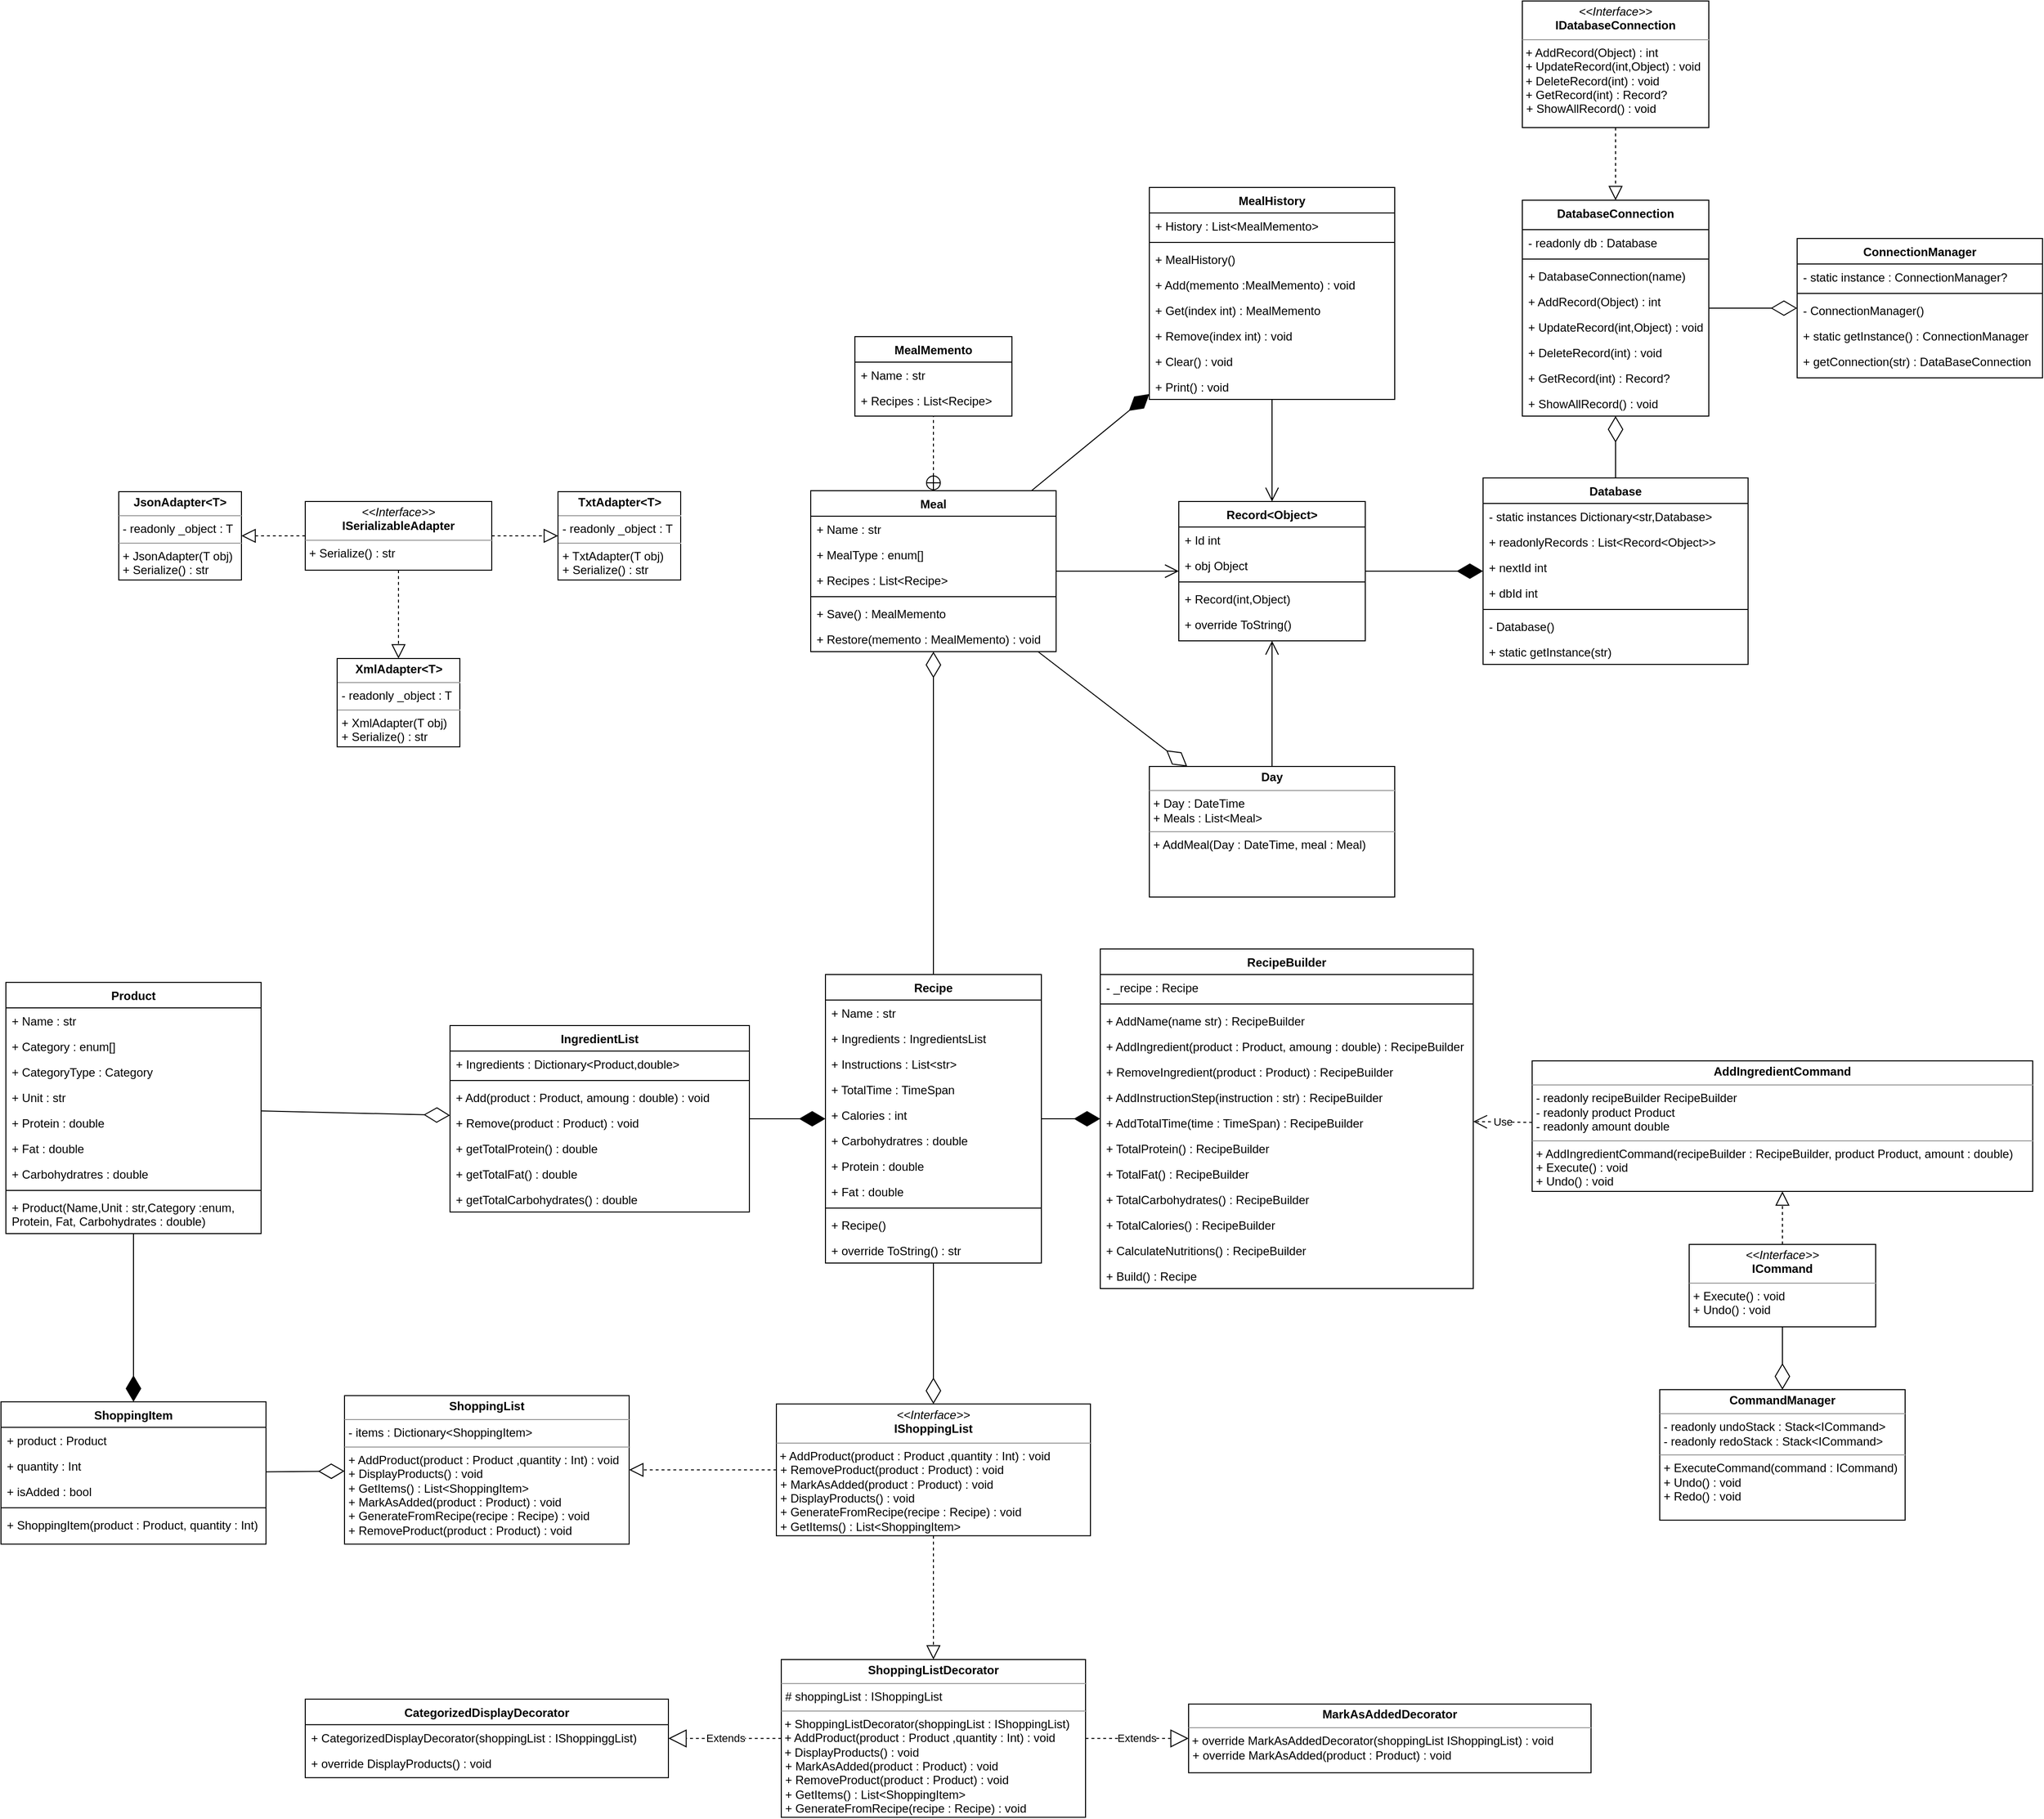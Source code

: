 <mxfile version="18.0.1" type="device"><diagram id="C5RBs43oDa-KdzZeNtuy" name="Page-1"><mxGraphModel dx="3858" dy="3219" grid="1" gridSize="10" guides="1" tooltips="1" connect="1" arrows="1" fold="1" page="1" pageScale="1" pageWidth="827" pageHeight="1169" background="none" math="0" shadow="0"><root><mxCell id="WIyWlLk6GJQsqaUBKTNV-0"/><mxCell id="WIyWlLk6GJQsqaUBKTNV-1" parent="WIyWlLk6GJQsqaUBKTNV-0"/><mxCell id="zkfFHV4jXpPFQw0GAbJ--0" value="Database" style="swimlane;fontStyle=1;align=center;verticalAlign=top;childLayout=stackLayout;horizontal=1;startSize=26;horizontalStack=0;resizeParent=1;resizeLast=0;collapsible=1;marginBottom=0;rounded=0;shadow=0;strokeWidth=1;" parent="WIyWlLk6GJQsqaUBKTNV-1" vertex="1"><mxGeometry x="80" y="296" width="270" height="190" as="geometry"><mxRectangle x="230" y="140" width="160" height="26" as="alternateBounds"/></mxGeometry></mxCell><mxCell id="zkfFHV4jXpPFQw0GAbJ--2" value="- static instances Dictionary&lt;str,Database&gt;" style="text;align=left;verticalAlign=top;spacingLeft=4;spacingRight=4;overflow=hidden;rotatable=0;points=[[0,0.5],[1,0.5]];portConstraint=eastwest;rounded=0;shadow=0;html=0;" parent="zkfFHV4jXpPFQw0GAbJ--0" vertex="1"><mxGeometry y="26" width="270" height="26" as="geometry"/></mxCell><mxCell id="2QuI9aC1O4vhBZgZ56bT-72" value="+ readonlyRecords : List&lt;Record&lt;Object&gt;&gt;" style="text;align=left;verticalAlign=top;spacingLeft=4;spacingRight=4;overflow=hidden;rotatable=0;points=[[0,0.5],[1,0.5]];portConstraint=eastwest;rounded=0;shadow=0;html=0;" parent="zkfFHV4jXpPFQw0GAbJ--0" vertex="1"><mxGeometry y="52" width="270" height="26" as="geometry"/></mxCell><mxCell id="2QuI9aC1O4vhBZgZ56bT-73" value="+ nextId int" style="text;align=left;verticalAlign=top;spacingLeft=4;spacingRight=4;overflow=hidden;rotatable=0;points=[[0,0.5],[1,0.5]];portConstraint=eastwest;rounded=0;shadow=0;html=0;" parent="zkfFHV4jXpPFQw0GAbJ--0" vertex="1"><mxGeometry y="78" width="270" height="26" as="geometry"/></mxCell><mxCell id="zkfFHV4jXpPFQw0GAbJ--3" value="+ dbId int" style="text;align=left;verticalAlign=top;spacingLeft=4;spacingRight=4;overflow=hidden;rotatable=0;points=[[0,0.5],[1,0.5]];portConstraint=eastwest;rounded=0;shadow=0;html=0;" parent="zkfFHV4jXpPFQw0GAbJ--0" vertex="1"><mxGeometry y="104" width="270" height="26" as="geometry"/></mxCell><mxCell id="zkfFHV4jXpPFQw0GAbJ--4" value="" style="line;html=1;strokeWidth=1;align=left;verticalAlign=middle;spacingTop=-1;spacingLeft=3;spacingRight=3;rotatable=0;labelPosition=right;points=[];portConstraint=eastwest;" parent="zkfFHV4jXpPFQw0GAbJ--0" vertex="1"><mxGeometry y="130" width="270" height="8" as="geometry"/></mxCell><mxCell id="zkfFHV4jXpPFQw0GAbJ--5" value="- Database()" style="text;align=left;verticalAlign=top;spacingLeft=4;spacingRight=4;overflow=hidden;rotatable=0;points=[[0,0.5],[1,0.5]];portConstraint=eastwest;" parent="zkfFHV4jXpPFQw0GAbJ--0" vertex="1"><mxGeometry y="138" width="270" height="26" as="geometry"/></mxCell><mxCell id="2QuI9aC1O4vhBZgZ56bT-94" value="+ static getInstance(str)" style="text;align=left;verticalAlign=top;spacingLeft=4;spacingRight=4;overflow=hidden;rotatable=0;points=[[0,0.5],[1,0.5]];portConstraint=eastwest;" parent="zkfFHV4jXpPFQw0GAbJ--0" vertex="1"><mxGeometry y="164" width="270" height="26" as="geometry"/></mxCell><mxCell id="2QuI9aC1O4vhBZgZ56bT-6" value="RecipeBuilder" style="swimlane;fontStyle=1;align=center;verticalAlign=top;childLayout=stackLayout;horizontal=1;startSize=26;horizontalStack=0;resizeParent=1;resizeLast=0;collapsible=1;marginBottom=0;rounded=0;shadow=0;strokeWidth=1;" parent="WIyWlLk6GJQsqaUBKTNV-1" vertex="1"><mxGeometry x="-310" y="776" width="380" height="346" as="geometry"><mxRectangle x="230" y="140" width="160" height="26" as="alternateBounds"/></mxGeometry></mxCell><mxCell id="2QuI9aC1O4vhBZgZ56bT-7" value="- _recipe : Recipe" style="text;align=left;verticalAlign=top;spacingLeft=4;spacingRight=4;overflow=hidden;rotatable=0;points=[[0,0.5],[1,0.5]];portConstraint=eastwest;" parent="2QuI9aC1O4vhBZgZ56bT-6" vertex="1"><mxGeometry y="26" width="380" height="26" as="geometry"/></mxCell><mxCell id="2QuI9aC1O4vhBZgZ56bT-10" value="" style="line;html=1;strokeWidth=1;align=left;verticalAlign=middle;spacingTop=-1;spacingLeft=3;spacingRight=3;rotatable=0;labelPosition=right;points=[];portConstraint=eastwest;" parent="2QuI9aC1O4vhBZgZ56bT-6" vertex="1"><mxGeometry y="52" width="380" height="8" as="geometry"/></mxCell><mxCell id="2QuI9aC1O4vhBZgZ56bT-11" value="+ AddName(name str) : RecipeBuilder" style="text;align=left;verticalAlign=top;spacingLeft=4;spacingRight=4;overflow=hidden;rotatable=0;points=[[0,0.5],[1,0.5]];portConstraint=eastwest;" parent="2QuI9aC1O4vhBZgZ56bT-6" vertex="1"><mxGeometry y="60" width="380" height="26" as="geometry"/></mxCell><mxCell id="2QuI9aC1O4vhBZgZ56bT-204" value="+ AddIngredient(product : Product, amoung : double) : RecipeBuilder" style="text;align=left;verticalAlign=top;spacingLeft=4;spacingRight=4;overflow=hidden;rotatable=0;points=[[0,0.5],[1,0.5]];portConstraint=eastwest;" parent="2QuI9aC1O4vhBZgZ56bT-6" vertex="1"><mxGeometry y="86" width="380" height="26" as="geometry"/></mxCell><mxCell id="2QuI9aC1O4vhBZgZ56bT-198" value="+ RemoveIngredient(product : Product) : RecipeBuilder" style="text;align=left;verticalAlign=top;spacingLeft=4;spacingRight=4;overflow=hidden;rotatable=0;points=[[0,0.5],[1,0.5]];portConstraint=eastwest;" parent="2QuI9aC1O4vhBZgZ56bT-6" vertex="1"><mxGeometry y="112" width="380" height="26" as="geometry"/></mxCell><mxCell id="2QuI9aC1O4vhBZgZ56bT-199" value="+ AddInstructionStep(instruction : str) : RecipeBuilder" style="text;align=left;verticalAlign=top;spacingLeft=4;spacingRight=4;overflow=hidden;rotatable=0;points=[[0,0.5],[1,0.5]];portConstraint=eastwest;" parent="2QuI9aC1O4vhBZgZ56bT-6" vertex="1"><mxGeometry y="138" width="380" height="26" as="geometry"/></mxCell><mxCell id="2QuI9aC1O4vhBZgZ56bT-200" value="+ AddTotalTime(time : TimeSpan) : RecipeBuilder" style="text;align=left;verticalAlign=top;spacingLeft=4;spacingRight=4;overflow=hidden;rotatable=0;points=[[0,0.5],[1,0.5]];portConstraint=eastwest;" parent="2QuI9aC1O4vhBZgZ56bT-6" vertex="1"><mxGeometry y="164" width="380" height="26" as="geometry"/></mxCell><mxCell id="2QuI9aC1O4vhBZgZ56bT-201" value="+ TotalProtein() : RecipeBuilder" style="text;align=left;verticalAlign=top;spacingLeft=4;spacingRight=4;overflow=hidden;rotatable=0;points=[[0,0.5],[1,0.5]];portConstraint=eastwest;" parent="2QuI9aC1O4vhBZgZ56bT-6" vertex="1"><mxGeometry y="190" width="380" height="26" as="geometry"/></mxCell><mxCell id="2QuI9aC1O4vhBZgZ56bT-207" value="+ TotalFat() : RecipeBuilder" style="text;align=left;verticalAlign=top;spacingLeft=4;spacingRight=4;overflow=hidden;rotatable=0;points=[[0,0.5],[1,0.5]];portConstraint=eastwest;" parent="2QuI9aC1O4vhBZgZ56bT-6" vertex="1"><mxGeometry y="216" width="380" height="26" as="geometry"/></mxCell><mxCell id="2QuI9aC1O4vhBZgZ56bT-208" value="+ TotalCarbohydrates() : RecipeBuilder" style="text;align=left;verticalAlign=top;spacingLeft=4;spacingRight=4;overflow=hidden;rotatable=0;points=[[0,0.5],[1,0.5]];portConstraint=eastwest;" parent="2QuI9aC1O4vhBZgZ56bT-6" vertex="1"><mxGeometry y="242" width="380" height="26" as="geometry"/></mxCell><mxCell id="2QuI9aC1O4vhBZgZ56bT-209" value="+ TotalCalories() : RecipeBuilder" style="text;align=left;verticalAlign=top;spacingLeft=4;spacingRight=4;overflow=hidden;rotatable=0;points=[[0,0.5],[1,0.5]];portConstraint=eastwest;" parent="2QuI9aC1O4vhBZgZ56bT-6" vertex="1"><mxGeometry y="268" width="380" height="26" as="geometry"/></mxCell><mxCell id="2QuI9aC1O4vhBZgZ56bT-210" value="+ CalculateNutritions() : RecipeBuilder" style="text;align=left;verticalAlign=top;spacingLeft=4;spacingRight=4;overflow=hidden;rotatable=0;points=[[0,0.5],[1,0.5]];portConstraint=eastwest;" parent="2QuI9aC1O4vhBZgZ56bT-6" vertex="1"><mxGeometry y="294" width="380" height="26" as="geometry"/></mxCell><mxCell id="2QuI9aC1O4vhBZgZ56bT-211" value="+ Build() : Recipe" style="text;align=left;verticalAlign=top;spacingLeft=4;spacingRight=4;overflow=hidden;rotatable=0;points=[[0,0.5],[1,0.5]];portConstraint=eastwest;" parent="2QuI9aC1O4vhBZgZ56bT-6" vertex="1"><mxGeometry y="320" width="380" height="26" as="geometry"/></mxCell><mxCell id="2QuI9aC1O4vhBZgZ56bT-30" value="Meal" style="swimlane;fontStyle=1;align=center;verticalAlign=top;childLayout=stackLayout;horizontal=1;startSize=26;horizontalStack=0;resizeParent=1;resizeLast=0;collapsible=1;marginBottom=0;rounded=0;shadow=0;strokeWidth=1;" parent="WIyWlLk6GJQsqaUBKTNV-1" vertex="1"><mxGeometry x="-605" y="309" width="250" height="164" as="geometry"><mxRectangle x="230" y="140" width="160" height="26" as="alternateBounds"/></mxGeometry></mxCell><mxCell id="2QuI9aC1O4vhBZgZ56bT-31" value="+ Name : str" style="text;align=left;verticalAlign=top;spacingLeft=4;spacingRight=4;overflow=hidden;rotatable=0;points=[[0,0.5],[1,0.5]];portConstraint=eastwest;" parent="2QuI9aC1O4vhBZgZ56bT-30" vertex="1"><mxGeometry y="26" width="250" height="26" as="geometry"/></mxCell><mxCell id="2QuI9aC1O4vhBZgZ56bT-52" value="+ MealType : enum[]" style="text;align=left;verticalAlign=top;spacingLeft=4;spacingRight=4;overflow=hidden;rotatable=0;points=[[0,0.5],[1,0.5]];portConstraint=eastwest;rounded=0;shadow=0;html=0;" parent="2QuI9aC1O4vhBZgZ56bT-30" vertex="1"><mxGeometry y="52" width="250" height="26" as="geometry"/></mxCell><mxCell id="2QuI9aC1O4vhBZgZ56bT-33" value="+ Recipes : List&lt;Recipe&gt;" style="text;align=left;verticalAlign=top;spacingLeft=4;spacingRight=4;overflow=hidden;rotatable=0;points=[[0,0.5],[1,0.5]];portConstraint=eastwest;rounded=0;shadow=0;html=0;" parent="2QuI9aC1O4vhBZgZ56bT-30" vertex="1"><mxGeometry y="78" width="250" height="26" as="geometry"/></mxCell><mxCell id="2QuI9aC1O4vhBZgZ56bT-34" value="" style="line;html=1;strokeWidth=1;align=left;verticalAlign=middle;spacingTop=-1;spacingLeft=3;spacingRight=3;rotatable=0;labelPosition=right;points=[];portConstraint=eastwest;" parent="2QuI9aC1O4vhBZgZ56bT-30" vertex="1"><mxGeometry y="104" width="250" height="8" as="geometry"/></mxCell><mxCell id="2QuI9aC1O4vhBZgZ56bT-35" value="+ Save() : MealMemento" style="text;align=left;verticalAlign=top;spacingLeft=4;spacingRight=4;overflow=hidden;rotatable=0;points=[[0,0.5],[1,0.5]];portConstraint=eastwest;" parent="2QuI9aC1O4vhBZgZ56bT-30" vertex="1"><mxGeometry y="112" width="250" height="26" as="geometry"/></mxCell><mxCell id="2QuI9aC1O4vhBZgZ56bT-218" value="+ Restore(memento : MealMemento) : void" style="text;align=left;verticalAlign=top;spacingLeft=4;spacingRight=4;overflow=hidden;rotatable=0;points=[[0,0.5],[1,0.5]];portConstraint=eastwest;" parent="2QuI9aC1O4vhBZgZ56bT-30" vertex="1"><mxGeometry y="138" width="250" height="26" as="geometry"/></mxCell><mxCell id="2QuI9aC1O4vhBZgZ56bT-36" value="Product" style="swimlane;fontStyle=1;align=center;verticalAlign=top;childLayout=stackLayout;horizontal=1;startSize=26;horizontalStack=0;resizeParent=1;resizeLast=0;collapsible=1;marginBottom=0;rounded=0;shadow=0;strokeWidth=1;" parent="WIyWlLk6GJQsqaUBKTNV-1" vertex="1"><mxGeometry x="-1425" y="810" width="260" height="256" as="geometry"><mxRectangle x="230" y="140" width="160" height="26" as="alternateBounds"/></mxGeometry></mxCell><mxCell id="2QuI9aC1O4vhBZgZ56bT-37" value="+ Name : str" style="text;align=left;verticalAlign=top;spacingLeft=4;spacingRight=4;overflow=hidden;rotatable=0;points=[[0,0.5],[1,0.5]];portConstraint=eastwest;" parent="2QuI9aC1O4vhBZgZ56bT-36" vertex="1"><mxGeometry y="26" width="260" height="26" as="geometry"/></mxCell><mxCell id="2QuI9aC1O4vhBZgZ56bT-230" value="+ Category : enum[]" style="text;align=left;verticalAlign=top;spacingLeft=4;spacingRight=4;overflow=hidden;rotatable=0;points=[[0,0.5],[1,0.5]];portConstraint=eastwest;" parent="2QuI9aC1O4vhBZgZ56bT-36" vertex="1"><mxGeometry y="52" width="260" height="26" as="geometry"/></mxCell><mxCell id="2QuI9aC1O4vhBZgZ56bT-44" value="+ CategoryType : Category" style="text;align=left;verticalAlign=top;spacingLeft=4;spacingRight=4;overflow=hidden;rotatable=0;points=[[0,0.5],[1,0.5]];portConstraint=eastwest;" parent="2QuI9aC1O4vhBZgZ56bT-36" vertex="1"><mxGeometry y="78" width="260" height="26" as="geometry"/></mxCell><mxCell id="2QuI9aC1O4vhBZgZ56bT-129" value="+ Unit : str" style="text;align=left;verticalAlign=top;spacingLeft=4;spacingRight=4;overflow=hidden;rotatable=0;points=[[0,0.5],[1,0.5]];portConstraint=eastwest;" parent="2QuI9aC1O4vhBZgZ56bT-36" vertex="1"><mxGeometry y="104" width="260" height="26" as="geometry"/></mxCell><mxCell id="2QuI9aC1O4vhBZgZ56bT-130" value="+ Protein : double" style="text;align=left;verticalAlign=top;spacingLeft=4;spacingRight=4;overflow=hidden;rotatable=0;points=[[0,0.5],[1,0.5]];portConstraint=eastwest;" parent="2QuI9aC1O4vhBZgZ56bT-36" vertex="1"><mxGeometry y="130" width="260" height="26" as="geometry"/></mxCell><mxCell id="2QuI9aC1O4vhBZgZ56bT-131" value="+ Fat : double" style="text;align=left;verticalAlign=top;spacingLeft=4;spacingRight=4;overflow=hidden;rotatable=0;points=[[0,0.5],[1,0.5]];portConstraint=eastwest;" parent="2QuI9aC1O4vhBZgZ56bT-36" vertex="1"><mxGeometry y="156" width="260" height="26" as="geometry"/></mxCell><mxCell id="2QuI9aC1O4vhBZgZ56bT-43" value="+ Carbohydratres : double" style="text;align=left;verticalAlign=top;spacingLeft=4;spacingRight=4;overflow=hidden;rotatable=0;points=[[0,0.5],[1,0.5]];portConstraint=eastwest;" parent="2QuI9aC1O4vhBZgZ56bT-36" vertex="1"><mxGeometry y="182" width="260" height="26" as="geometry"/></mxCell><mxCell id="2QuI9aC1O4vhBZgZ56bT-40" value="" style="line;html=1;strokeWidth=1;align=left;verticalAlign=middle;spacingTop=-1;spacingLeft=3;spacingRight=3;rotatable=0;labelPosition=right;points=[];portConstraint=eastwest;" parent="2QuI9aC1O4vhBZgZ56bT-36" vertex="1"><mxGeometry y="208" width="260" height="8" as="geometry"/></mxCell><mxCell id="2QuI9aC1O4vhBZgZ56bT-41" value="+ Product(Name,Unit : str,Category :enum,&#10;Protein, Fat, Carbohydrates : double)" style="text;align=left;verticalAlign=top;spacingLeft=4;spacingRight=4;overflow=hidden;rotatable=0;points=[[0,0.5],[1,0.5]];portConstraint=eastwest;" parent="2QuI9aC1O4vhBZgZ56bT-36" vertex="1"><mxGeometry y="216" width="260" height="40" as="geometry"/></mxCell><mxCell id="2QuI9aC1O4vhBZgZ56bT-53" value="Recipe" style="swimlane;fontStyle=1;align=center;verticalAlign=top;childLayout=stackLayout;horizontal=1;startSize=26;horizontalStack=0;resizeParent=1;resizeLast=0;collapsible=1;marginBottom=0;rounded=0;shadow=0;strokeWidth=1;" parent="WIyWlLk6GJQsqaUBKTNV-1" vertex="1"><mxGeometry x="-590" y="802" width="220" height="294" as="geometry"><mxRectangle x="230" y="140" width="160" height="26" as="alternateBounds"/></mxGeometry></mxCell><mxCell id="2QuI9aC1O4vhBZgZ56bT-55" value="+ Name : str" style="text;align=left;verticalAlign=top;spacingLeft=4;spacingRight=4;overflow=hidden;rotatable=0;points=[[0,0.5],[1,0.5]];portConstraint=eastwest;" parent="2QuI9aC1O4vhBZgZ56bT-53" vertex="1"><mxGeometry y="26" width="220" height="26" as="geometry"/></mxCell><mxCell id="2QuI9aC1O4vhBZgZ56bT-60" value="+ Ingredients : IngredientsList" style="text;align=left;verticalAlign=top;spacingLeft=4;spacingRight=4;overflow=hidden;rotatable=0;points=[[0,0.5],[1,0.5]];portConstraint=eastwest;" parent="2QuI9aC1O4vhBZgZ56bT-53" vertex="1"><mxGeometry y="52" width="220" height="26" as="geometry"/></mxCell><mxCell id="2QuI9aC1O4vhBZgZ56bT-61" value="+ Instructions : List&lt;str&gt;" style="text;align=left;verticalAlign=top;spacingLeft=4;spacingRight=4;overflow=hidden;rotatable=0;points=[[0,0.5],[1,0.5]];portConstraint=eastwest;" parent="2QuI9aC1O4vhBZgZ56bT-53" vertex="1"><mxGeometry y="78" width="220" height="26" as="geometry"/></mxCell><mxCell id="2QuI9aC1O4vhBZgZ56bT-56" value="+ TotalTime : TimeSpan" style="text;align=left;verticalAlign=top;spacingLeft=4;spacingRight=4;overflow=hidden;rotatable=0;points=[[0,0.5],[1,0.5]];portConstraint=eastwest;" parent="2QuI9aC1O4vhBZgZ56bT-53" vertex="1"><mxGeometry y="104" width="220" height="26" as="geometry"/></mxCell><mxCell id="2QuI9aC1O4vhBZgZ56bT-193" value="+ Calories : int" style="text;align=left;verticalAlign=top;spacingLeft=4;spacingRight=4;overflow=hidden;rotatable=0;points=[[0,0.5],[1,0.5]];portConstraint=eastwest;" parent="2QuI9aC1O4vhBZgZ56bT-53" vertex="1"><mxGeometry y="130" width="220" height="26" as="geometry"/></mxCell><mxCell id="2QuI9aC1O4vhBZgZ56bT-194" value="+ Carbohydratres : double" style="text;align=left;verticalAlign=top;spacingLeft=4;spacingRight=4;overflow=hidden;rotatable=0;points=[[0,0.5],[1,0.5]];portConstraint=eastwest;" parent="2QuI9aC1O4vhBZgZ56bT-53" vertex="1"><mxGeometry y="156" width="220" height="26" as="geometry"/></mxCell><mxCell id="2QuI9aC1O4vhBZgZ56bT-196" value="+ Protein : double" style="text;align=left;verticalAlign=top;spacingLeft=4;spacingRight=4;overflow=hidden;rotatable=0;points=[[0,0.5],[1,0.5]];portConstraint=eastwest;" parent="2QuI9aC1O4vhBZgZ56bT-53" vertex="1"><mxGeometry y="182" width="220" height="26" as="geometry"/></mxCell><mxCell id="2QuI9aC1O4vhBZgZ56bT-195" value="+ Fat : double" style="text;align=left;verticalAlign=top;spacingLeft=4;spacingRight=4;overflow=hidden;rotatable=0;points=[[0,0.5],[1,0.5]];portConstraint=eastwest;" parent="2QuI9aC1O4vhBZgZ56bT-53" vertex="1"><mxGeometry y="208" width="220" height="26" as="geometry"/></mxCell><mxCell id="2QuI9aC1O4vhBZgZ56bT-57" value="" style="line;html=1;strokeWidth=1;align=left;verticalAlign=middle;spacingTop=-1;spacingLeft=3;spacingRight=3;rotatable=0;labelPosition=right;points=[];portConstraint=eastwest;" parent="2QuI9aC1O4vhBZgZ56bT-53" vertex="1"><mxGeometry y="234" width="220" height="8" as="geometry"/></mxCell><mxCell id="2QuI9aC1O4vhBZgZ56bT-58" value="+ Recipe()" style="text;align=left;verticalAlign=top;spacingLeft=4;spacingRight=4;overflow=hidden;rotatable=0;points=[[0,0.5],[1,0.5]];portConstraint=eastwest;" parent="2QuI9aC1O4vhBZgZ56bT-53" vertex="1"><mxGeometry y="242" width="220" height="26" as="geometry"/></mxCell><mxCell id="2QuI9aC1O4vhBZgZ56bT-197" value="+ override ToString() : str" style="text;align=left;verticalAlign=top;spacingLeft=4;spacingRight=4;overflow=hidden;rotatable=0;points=[[0,0.5],[1,0.5]];portConstraint=eastwest;" parent="2QuI9aC1O4vhBZgZ56bT-53" vertex="1"><mxGeometry y="268" width="220" height="26" as="geometry"/></mxCell><mxCell id="2QuI9aC1O4vhBZgZ56bT-80" value="IngredientList" style="swimlane;fontStyle=1;align=center;verticalAlign=top;childLayout=stackLayout;horizontal=1;startSize=26;horizontalStack=0;resizeParent=1;resizeLast=0;collapsible=1;marginBottom=0;rounded=0;shadow=0;strokeWidth=1;" parent="WIyWlLk6GJQsqaUBKTNV-1" vertex="1"><mxGeometry x="-972.5" y="854" width="305" height="190" as="geometry"><mxRectangle x="230" y="140" width="160" height="26" as="alternateBounds"/></mxGeometry></mxCell><mxCell id="2QuI9aC1O4vhBZgZ56bT-85" value="+ Ingredients : Dictionary&lt;Product,double&gt;" style="text;align=left;verticalAlign=top;spacingLeft=4;spacingRight=4;overflow=hidden;rotatable=0;points=[[0,0.5],[1,0.5]];portConstraint=eastwest;fontStyle=0" parent="2QuI9aC1O4vhBZgZ56bT-80" vertex="1"><mxGeometry y="26" width="305" height="26" as="geometry"/></mxCell><mxCell id="2QuI9aC1O4vhBZgZ56bT-82" value="" style="line;html=1;strokeWidth=1;align=left;verticalAlign=middle;spacingTop=-1;spacingLeft=3;spacingRight=3;rotatable=0;labelPosition=right;points=[];portConstraint=eastwest;" parent="2QuI9aC1O4vhBZgZ56bT-80" vertex="1"><mxGeometry y="52" width="305" height="8" as="geometry"/></mxCell><mxCell id="2QuI9aC1O4vhBZgZ56bT-83" value="+ Add(product : Product, amoung : double) : void" style="text;align=left;verticalAlign=top;spacingLeft=4;spacingRight=4;overflow=hidden;rotatable=0;points=[[0,0.5],[1,0.5]];portConstraint=eastwest;" parent="2QuI9aC1O4vhBZgZ56bT-80" vertex="1"><mxGeometry y="60" width="305" height="26" as="geometry"/></mxCell><mxCell id="2QuI9aC1O4vhBZgZ56bT-187" value="+ Remove(product : Product) : void" style="text;align=left;verticalAlign=top;spacingLeft=4;spacingRight=4;overflow=hidden;rotatable=0;points=[[0,0.5],[1,0.5]];portConstraint=eastwest;" parent="2QuI9aC1O4vhBZgZ56bT-80" vertex="1"><mxGeometry y="86" width="305" height="26" as="geometry"/></mxCell><mxCell id="2QuI9aC1O4vhBZgZ56bT-188" value="+ getTotalProtein() : double" style="text;align=left;verticalAlign=top;spacingLeft=4;spacingRight=4;overflow=hidden;rotatable=0;points=[[0,0.5],[1,0.5]];portConstraint=eastwest;" parent="2QuI9aC1O4vhBZgZ56bT-80" vertex="1"><mxGeometry y="112" width="305" height="26" as="geometry"/></mxCell><mxCell id="2QuI9aC1O4vhBZgZ56bT-191" value="+ getTotalFat() : double" style="text;align=left;verticalAlign=top;spacingLeft=4;spacingRight=4;overflow=hidden;rotatable=0;points=[[0,0.5],[1,0.5]];portConstraint=eastwest;" parent="2QuI9aC1O4vhBZgZ56bT-80" vertex="1"><mxGeometry y="138" width="305" height="26" as="geometry"/></mxCell><mxCell id="2QuI9aC1O4vhBZgZ56bT-192" value="+ getTotalCarbohydrates() : double" style="text;align=left;verticalAlign=top;spacingLeft=4;spacingRight=4;overflow=hidden;rotatable=0;points=[[0,0.5],[1,0.5]];portConstraint=eastwest;" parent="2QuI9aC1O4vhBZgZ56bT-80" vertex="1"><mxGeometry y="164" width="305" height="26" as="geometry"/></mxCell><mxCell id="2QuI9aC1O4vhBZgZ56bT-95" value="Record&lt;Object&gt;" style="swimlane;fontStyle=1;align=center;verticalAlign=top;childLayout=stackLayout;horizontal=1;startSize=26;horizontalStack=0;resizeParent=1;resizeLast=0;collapsible=1;marginBottom=0;rounded=0;shadow=0;strokeWidth=1;" parent="WIyWlLk6GJQsqaUBKTNV-1" vertex="1"><mxGeometry x="-230" y="320" width="190" height="142" as="geometry"><mxRectangle x="230" y="140" width="160" height="26" as="alternateBounds"/></mxGeometry></mxCell><mxCell id="2QuI9aC1O4vhBZgZ56bT-96" value="+ Id int" style="text;align=left;verticalAlign=top;spacingLeft=4;spacingRight=4;overflow=hidden;rotatable=0;points=[[0,0.5],[1,0.5]];portConstraint=eastwest;rounded=0;shadow=0;html=0;" parent="2QuI9aC1O4vhBZgZ56bT-95" vertex="1"><mxGeometry y="26" width="190" height="26" as="geometry"/></mxCell><mxCell id="2QuI9aC1O4vhBZgZ56bT-97" value="+ obj Object" style="text;align=left;verticalAlign=top;spacingLeft=4;spacingRight=4;overflow=hidden;rotatable=0;points=[[0,0.5],[1,0.5]];portConstraint=eastwest;rounded=0;shadow=0;html=0;" parent="2QuI9aC1O4vhBZgZ56bT-95" vertex="1"><mxGeometry y="52" width="190" height="26" as="geometry"/></mxCell><mxCell id="2QuI9aC1O4vhBZgZ56bT-100" value="" style="line;html=1;strokeWidth=1;align=left;verticalAlign=middle;spacingTop=-1;spacingLeft=3;spacingRight=3;rotatable=0;labelPosition=right;points=[];portConstraint=eastwest;" parent="2QuI9aC1O4vhBZgZ56bT-95" vertex="1"><mxGeometry y="78" width="190" height="8" as="geometry"/></mxCell><mxCell id="2QuI9aC1O4vhBZgZ56bT-101" value="+ Record(int,Object)" style="text;align=left;verticalAlign=top;spacingLeft=4;spacingRight=4;overflow=hidden;rotatable=0;points=[[0,0.5],[1,0.5]];portConstraint=eastwest;" parent="2QuI9aC1O4vhBZgZ56bT-95" vertex="1"><mxGeometry y="86" width="190" height="26" as="geometry"/></mxCell><mxCell id="2QuI9aC1O4vhBZgZ56bT-102" value="+ override ToString()" style="text;align=left;verticalAlign=top;spacingLeft=4;spacingRight=4;overflow=hidden;rotatable=0;points=[[0,0.5],[1,0.5]];portConstraint=eastwest;" parent="2QuI9aC1O4vhBZgZ56bT-95" vertex="1"><mxGeometry y="112" width="190" height="26" as="geometry"/></mxCell><mxCell id="2QuI9aC1O4vhBZgZ56bT-112" value="DatabaseConnection" style="swimlane;fontStyle=1;align=center;verticalAlign=top;childLayout=stackLayout;horizontal=1;startSize=30;horizontalStack=0;resizeParent=1;resizeLast=0;collapsible=1;marginBottom=0;rounded=0;shadow=0;strokeWidth=1;" parent="WIyWlLk6GJQsqaUBKTNV-1" vertex="1"><mxGeometry x="120" y="13" width="190" height="220" as="geometry"><mxRectangle x="-650" y="30" width="160" height="26" as="alternateBounds"/></mxGeometry></mxCell><mxCell id="2QuI9aC1O4vhBZgZ56bT-118" value="- readonly db : Database" style="text;align=left;verticalAlign=top;spacingLeft=4;spacingRight=4;overflow=hidden;rotatable=0;points=[[0,0.5],[1,0.5]];portConstraint=eastwest;rounded=0;shadow=0;html=0;" parent="2QuI9aC1O4vhBZgZ56bT-112" vertex="1"><mxGeometry y="30" width="190" height="26" as="geometry"/></mxCell><mxCell id="2QuI9aC1O4vhBZgZ56bT-119" value="" style="line;html=1;strokeWidth=1;align=left;verticalAlign=middle;spacingTop=-1;spacingLeft=3;spacingRight=3;rotatable=0;labelPosition=right;points=[];portConstraint=eastwest;" parent="2QuI9aC1O4vhBZgZ56bT-112" vertex="1"><mxGeometry y="56" width="190" height="8" as="geometry"/></mxCell><mxCell id="2QuI9aC1O4vhBZgZ56bT-120" value="+ DatabaseConnection(name)" style="text;align=left;verticalAlign=top;spacingLeft=4;spacingRight=4;overflow=hidden;rotatable=0;points=[[0,0.5],[1,0.5]];portConstraint=eastwest;" parent="2QuI9aC1O4vhBZgZ56bT-112" vertex="1"><mxGeometry y="64" width="190" height="26" as="geometry"/></mxCell><mxCell id="2QuI9aC1O4vhBZgZ56bT-113" value="+ AddRecord(Object) : int" style="text;align=left;verticalAlign=top;spacingLeft=4;spacingRight=4;overflow=hidden;rotatable=0;points=[[0,0.5],[1,0.5]];portConstraint=eastwest;" parent="2QuI9aC1O4vhBZgZ56bT-112" vertex="1"><mxGeometry y="90" width="190" height="26" as="geometry"/></mxCell><mxCell id="2QuI9aC1O4vhBZgZ56bT-114" value="+ UpdateRecord(int,Object) : void" style="text;align=left;verticalAlign=top;spacingLeft=4;spacingRight=4;overflow=hidden;rotatable=0;points=[[0,0.5],[1,0.5]];portConstraint=eastwest;" parent="2QuI9aC1O4vhBZgZ56bT-112" vertex="1"><mxGeometry y="116" width="190" height="26" as="geometry"/></mxCell><mxCell id="2QuI9aC1O4vhBZgZ56bT-115" value="+ DeleteRecord(int) : void" style="text;align=left;verticalAlign=top;spacingLeft=4;spacingRight=4;overflow=hidden;rotatable=0;points=[[0,0.5],[1,0.5]];portConstraint=eastwest;" parent="2QuI9aC1O4vhBZgZ56bT-112" vertex="1"><mxGeometry y="142" width="190" height="26" as="geometry"/></mxCell><mxCell id="2QuI9aC1O4vhBZgZ56bT-116" value="+ GetRecord(int) : Record?" style="text;align=left;verticalAlign=top;spacingLeft=4;spacingRight=4;overflow=hidden;rotatable=0;points=[[0,0.5],[1,0.5]];portConstraint=eastwest;" parent="2QuI9aC1O4vhBZgZ56bT-112" vertex="1"><mxGeometry y="168" width="190" height="26" as="geometry"/></mxCell><mxCell id="2QuI9aC1O4vhBZgZ56bT-117" value="+ ShowAllRecord() : void" style="text;align=left;verticalAlign=top;spacingLeft=4;spacingRight=4;overflow=hidden;rotatable=0;points=[[0,0.5],[1,0.5]];portConstraint=eastwest;" parent="2QuI9aC1O4vhBZgZ56bT-112" vertex="1"><mxGeometry y="194" width="190" height="26" as="geometry"/></mxCell><mxCell id="2QuI9aC1O4vhBZgZ56bT-121" value="ConnectionManager" style="swimlane;fontStyle=1;align=center;verticalAlign=top;childLayout=stackLayout;horizontal=1;startSize=26;horizontalStack=0;resizeParent=1;resizeLast=0;collapsible=1;marginBottom=0;rounded=0;shadow=0;strokeWidth=1;" parent="WIyWlLk6GJQsqaUBKTNV-1" vertex="1"><mxGeometry x="400" y="52" width="250" height="142" as="geometry"><mxRectangle x="230" y="140" width="160" height="26" as="alternateBounds"/></mxGeometry></mxCell><mxCell id="2QuI9aC1O4vhBZgZ56bT-122" value="- static instance : ConnectionManager?" style="text;align=left;verticalAlign=top;spacingLeft=4;spacingRight=4;overflow=hidden;rotatable=0;points=[[0,0.5],[1,0.5]];portConstraint=eastwest;rounded=0;shadow=0;html=0;" parent="2QuI9aC1O4vhBZgZ56bT-121" vertex="1"><mxGeometry y="26" width="250" height="26" as="geometry"/></mxCell><mxCell id="2QuI9aC1O4vhBZgZ56bT-124" value="" style="line;html=1;strokeWidth=1;align=left;verticalAlign=middle;spacingTop=-1;spacingLeft=3;spacingRight=3;rotatable=0;labelPosition=right;points=[];portConstraint=eastwest;" parent="2QuI9aC1O4vhBZgZ56bT-121" vertex="1"><mxGeometry y="52" width="250" height="8" as="geometry"/></mxCell><mxCell id="2QuI9aC1O4vhBZgZ56bT-125" value="- ConnectionManager()" style="text;align=left;verticalAlign=top;spacingLeft=4;spacingRight=4;overflow=hidden;rotatable=0;points=[[0,0.5],[1,0.5]];portConstraint=eastwest;" parent="2QuI9aC1O4vhBZgZ56bT-121" vertex="1"><mxGeometry y="60" width="250" height="26" as="geometry"/></mxCell><mxCell id="2QuI9aC1O4vhBZgZ56bT-127" value="+ static getInstance() : ConnectionManager" style="text;align=left;verticalAlign=top;spacingLeft=4;spacingRight=4;overflow=hidden;rotatable=0;points=[[0,0.5],[1,0.5]];portConstraint=eastwest;" parent="2QuI9aC1O4vhBZgZ56bT-121" vertex="1"><mxGeometry y="86" width="250" height="26" as="geometry"/></mxCell><mxCell id="2QuI9aC1O4vhBZgZ56bT-128" value="+ getConnection(str) : DataBaseConnection" style="text;align=left;verticalAlign=top;spacingLeft=4;spacingRight=4;overflow=hidden;rotatable=0;points=[[0,0.5],[1,0.5]];portConstraint=eastwest;" parent="2QuI9aC1O4vhBZgZ56bT-121" vertex="1"><mxGeometry y="112" width="250" height="26" as="geometry"/></mxCell><mxCell id="2QuI9aC1O4vhBZgZ56bT-162" value="CategorizedDisplayDecorator" style="swimlane;fontStyle=1;align=center;verticalAlign=top;childLayout=stackLayout;horizontal=1;startSize=26;horizontalStack=0;resizeParent=1;resizeLast=0;collapsible=1;marginBottom=0;rounded=0;shadow=0;strokeWidth=1;" parent="WIyWlLk6GJQsqaUBKTNV-1" vertex="1"><mxGeometry x="-1120" y="1540.38" width="370" height="80" as="geometry"><mxRectangle x="230" y="140" width="160" height="26" as="alternateBounds"/></mxGeometry></mxCell><mxCell id="2QuI9aC1O4vhBZgZ56bT-165" value="+ CategorizedDisplayDecorator(shoppingList : IShoppinggList)" style="text;align=left;verticalAlign=top;spacingLeft=4;spacingRight=4;overflow=hidden;rotatable=0;points=[[0,0.5],[1,0.5]];portConstraint=eastwest;" parent="2QuI9aC1O4vhBZgZ56bT-162" vertex="1"><mxGeometry y="26" width="370" height="26" as="geometry"/></mxCell><mxCell id="2QuI9aC1O4vhBZgZ56bT-166" value="+ override DisplayProducts() : void" style="text;align=left;verticalAlign=top;spacingLeft=4;spacingRight=4;overflow=hidden;rotatable=0;points=[[0,0.5],[1,0.5]];portConstraint=eastwest;" parent="2QuI9aC1O4vhBZgZ56bT-162" vertex="1"><mxGeometry y="52" width="370" height="26" as="geometry"/></mxCell><mxCell id="2QuI9aC1O4vhBZgZ56bT-170" value="ShoppingItem" style="swimlane;fontStyle=1;align=center;verticalAlign=top;childLayout=stackLayout;horizontal=1;startSize=26;horizontalStack=0;resizeParent=1;resizeLast=0;collapsible=1;marginBottom=0;rounded=0;shadow=0;strokeWidth=1;" parent="WIyWlLk6GJQsqaUBKTNV-1" vertex="1"><mxGeometry x="-1430" y="1237.38" width="270" height="145" as="geometry"><mxRectangle x="230" y="140" width="160" height="26" as="alternateBounds"/></mxGeometry></mxCell><mxCell id="2QuI9aC1O4vhBZgZ56bT-173" value="+ product : Product" style="text;align=left;verticalAlign=top;spacingLeft=4;spacingRight=4;overflow=hidden;rotatable=0;points=[[0,0.5],[1,0.5]];portConstraint=eastwest;fontStyle=0" parent="2QuI9aC1O4vhBZgZ56bT-170" vertex="1"><mxGeometry y="26" width="270" height="26" as="geometry"/></mxCell><mxCell id="2QuI9aC1O4vhBZgZ56bT-175" value="+ quantity : Int" style="text;align=left;verticalAlign=top;spacingLeft=4;spacingRight=4;overflow=hidden;rotatable=0;points=[[0,0.5],[1,0.5]];portConstraint=eastwest;" parent="2QuI9aC1O4vhBZgZ56bT-170" vertex="1"><mxGeometry y="52" width="270" height="26" as="geometry"/></mxCell><mxCell id="2QuI9aC1O4vhBZgZ56bT-176" value="+ isAdded : bool" style="text;align=left;verticalAlign=top;spacingLeft=4;spacingRight=4;overflow=hidden;rotatable=0;points=[[0,0.5],[1,0.5]];portConstraint=eastwest;" parent="2QuI9aC1O4vhBZgZ56bT-170" vertex="1"><mxGeometry y="78" width="270" height="26" as="geometry"/></mxCell><mxCell id="2QuI9aC1O4vhBZgZ56bT-174" value="" style="line;html=1;strokeWidth=1;align=left;verticalAlign=middle;spacingTop=-1;spacingLeft=3;spacingRight=3;rotatable=0;labelPosition=right;points=[];portConstraint=eastwest;" parent="2QuI9aC1O4vhBZgZ56bT-170" vertex="1"><mxGeometry y="104" width="270" height="8" as="geometry"/></mxCell><mxCell id="2QuI9aC1O4vhBZgZ56bT-171" value="+ ShoppingItem(product : Product, quantity : Int)" style="text;align=left;verticalAlign=top;spacingLeft=4;spacingRight=4;overflow=hidden;rotatable=0;points=[[0,0.5],[1,0.5]];portConstraint=eastwest;" parent="2QuI9aC1O4vhBZgZ56bT-170" vertex="1"><mxGeometry y="112" width="270" height="26" as="geometry"/></mxCell><mxCell id="2QuI9aC1O4vhBZgZ56bT-212" value="MealMemento" style="swimlane;fontStyle=1;align=center;verticalAlign=top;childLayout=stackLayout;horizontal=1;startSize=26;horizontalStack=0;resizeParent=1;resizeLast=0;collapsible=1;marginBottom=0;rounded=0;shadow=0;strokeWidth=1;" parent="WIyWlLk6GJQsqaUBKTNV-1" vertex="1"><mxGeometry x="-560" y="152" width="160" height="81" as="geometry"><mxRectangle x="230" y="140" width="160" height="26" as="alternateBounds"/></mxGeometry></mxCell><mxCell id="2QuI9aC1O4vhBZgZ56bT-213" value="+ Name : str" style="text;align=left;verticalAlign=top;spacingLeft=4;spacingRight=4;overflow=hidden;rotatable=0;points=[[0,0.5],[1,0.5]];portConstraint=eastwest;" parent="2QuI9aC1O4vhBZgZ56bT-212" vertex="1"><mxGeometry y="26" width="160" height="26" as="geometry"/></mxCell><mxCell id="2QuI9aC1O4vhBZgZ56bT-215" value="+ Recipes : List&lt;Recipe&gt;" style="text;align=left;verticalAlign=top;spacingLeft=4;spacingRight=4;overflow=hidden;rotatable=0;points=[[0,0.5],[1,0.5]];portConstraint=eastwest;rounded=0;shadow=0;html=0;" parent="2QuI9aC1O4vhBZgZ56bT-212" vertex="1"><mxGeometry y="52" width="160" height="26" as="geometry"/></mxCell><mxCell id="2QuI9aC1O4vhBZgZ56bT-219" value="MealHistory" style="swimlane;fontStyle=1;align=center;verticalAlign=top;childLayout=stackLayout;horizontal=1;startSize=26;horizontalStack=0;resizeParent=1;resizeLast=0;collapsible=1;marginBottom=0;rounded=0;shadow=0;strokeWidth=1;" parent="WIyWlLk6GJQsqaUBKTNV-1" vertex="1"><mxGeometry x="-260" width="250" height="216" as="geometry"><mxRectangle x="230" y="140" width="160" height="26" as="alternateBounds"/></mxGeometry></mxCell><mxCell id="2QuI9aC1O4vhBZgZ56bT-220" value="+ History : List&lt;MealMemento&gt;" style="text;align=left;verticalAlign=top;spacingLeft=4;spacingRight=4;overflow=hidden;rotatable=0;points=[[0,0.5],[1,0.5]];portConstraint=eastwest;" parent="2QuI9aC1O4vhBZgZ56bT-219" vertex="1"><mxGeometry y="26" width="250" height="26" as="geometry"/></mxCell><mxCell id="2QuI9aC1O4vhBZgZ56bT-223" value="" style="line;html=1;strokeWidth=1;align=left;verticalAlign=middle;spacingTop=-1;spacingLeft=3;spacingRight=3;rotatable=0;labelPosition=right;points=[];portConstraint=eastwest;" parent="2QuI9aC1O4vhBZgZ56bT-219" vertex="1"><mxGeometry y="52" width="250" height="8" as="geometry"/></mxCell><mxCell id="2QuI9aC1O4vhBZgZ56bT-224" value="+ MealHistory()" style="text;align=left;verticalAlign=top;spacingLeft=4;spacingRight=4;overflow=hidden;rotatable=0;points=[[0,0.5],[1,0.5]];portConstraint=eastwest;" parent="2QuI9aC1O4vhBZgZ56bT-219" vertex="1"><mxGeometry y="60" width="250" height="26" as="geometry"/></mxCell><mxCell id="2QuI9aC1O4vhBZgZ56bT-225" value="+ Add(memento :MealMemento) : void" style="text;align=left;verticalAlign=top;spacingLeft=4;spacingRight=4;overflow=hidden;rotatable=0;points=[[0,0.5],[1,0.5]];portConstraint=eastwest;" parent="2QuI9aC1O4vhBZgZ56bT-219" vertex="1"><mxGeometry y="86" width="250" height="26" as="geometry"/></mxCell><mxCell id="2QuI9aC1O4vhBZgZ56bT-226" value="+ Get(index int) : MealMemento" style="text;align=left;verticalAlign=top;spacingLeft=4;spacingRight=4;overflow=hidden;rotatable=0;points=[[0,0.5],[1,0.5]];portConstraint=eastwest;" parent="2QuI9aC1O4vhBZgZ56bT-219" vertex="1"><mxGeometry y="112" width="250" height="26" as="geometry"/></mxCell><mxCell id="2QuI9aC1O4vhBZgZ56bT-227" value="+ Remove(index int) : void" style="text;align=left;verticalAlign=top;spacingLeft=4;spacingRight=4;overflow=hidden;rotatable=0;points=[[0,0.5],[1,0.5]];portConstraint=eastwest;" parent="2QuI9aC1O4vhBZgZ56bT-219" vertex="1"><mxGeometry y="138" width="250" height="26" as="geometry"/></mxCell><mxCell id="2QuI9aC1O4vhBZgZ56bT-228" value="+ Clear() : void" style="text;align=left;verticalAlign=top;spacingLeft=4;spacingRight=4;overflow=hidden;rotatable=0;points=[[0,0.5],[1,0.5]];portConstraint=eastwest;" parent="2QuI9aC1O4vhBZgZ56bT-219" vertex="1"><mxGeometry y="164" width="250" height="26" as="geometry"/></mxCell><mxCell id="2QuI9aC1O4vhBZgZ56bT-229" value="+ Print() : void" style="text;align=left;verticalAlign=top;spacingLeft=4;spacingRight=4;overflow=hidden;rotatable=0;points=[[0,0.5],[1,0.5]];portConstraint=eastwest;" parent="2QuI9aC1O4vhBZgZ56bT-219" vertex="1"><mxGeometry y="190" width="250" height="26" as="geometry"/></mxCell><mxCell id="2QuI9aC1O4vhBZgZ56bT-235" value="" style="endArrow=none;startArrow=circlePlus;endFill=0;startFill=0;endSize=8;html=1;rounded=0;dashed=1;sourcePerimeterSpacing=0;targetPerimeterSpacing=0;strokeWidth=1;" parent="WIyWlLk6GJQsqaUBKTNV-1" source="2QuI9aC1O4vhBZgZ56bT-30" target="2QuI9aC1O4vhBZgZ56bT-212" edge="1"><mxGeometry width="160" relative="1" as="geometry"><mxPoint x="-685" y="281" as="sourcePoint"/><mxPoint x="-255" y="272" as="targetPoint"/></mxGeometry></mxCell><mxCell id="2QuI9aC1O4vhBZgZ56bT-236" value="" style="endArrow=block;dashed=1;endFill=0;endSize=12;html=1;rounded=0;sourcePerimeterSpacing=0;targetPerimeterSpacing=0;strokeWidth=1;" parent="WIyWlLk6GJQsqaUBKTNV-1" source="wzVWhxEEZXl97MAKPix5-50" target="wzVWhxEEZXl97MAKPix5-53" edge="1"><mxGeometry width="160" relative="1" as="geometry"><mxPoint x="-545" y="1455.25" as="sourcePoint"/><mxPoint x="-385" y="1455.25" as="targetPoint"/></mxGeometry></mxCell><mxCell id="2QuI9aC1O4vhBZgZ56bT-237" value="" style="endArrow=block;dashed=1;endFill=0;endSize=12;html=1;rounded=0;sourcePerimeterSpacing=0;targetPerimeterSpacing=0;strokeWidth=1;" parent="WIyWlLk6GJQsqaUBKTNV-1" source="wzVWhxEEZXl97MAKPix5-50" target="wzVWhxEEZXl97MAKPix5-51" edge="1"><mxGeometry width="160" relative="1" as="geometry"><mxPoint x="-735" y="1447.63" as="sourcePoint"/><mxPoint x="-790.0" y="1302.63" as="targetPoint"/></mxGeometry></mxCell><mxCell id="2QuI9aC1O4vhBZgZ56bT-238" value="Extends" style="endArrow=block;endSize=16;endFill=0;html=1;rounded=0;dashed=1;sourcePerimeterSpacing=0;targetPerimeterSpacing=0;strokeWidth=1;" parent="WIyWlLk6GJQsqaUBKTNV-1" source="wzVWhxEEZXl97MAKPix5-53" target="2QuI9aC1O4vhBZgZ56bT-162" edge="1"><mxGeometry width="160" relative="1" as="geometry"><mxPoint x="-545" y="1947" as="sourcePoint"/><mxPoint x="-385" y="1947" as="targetPoint"/><Array as="points"/></mxGeometry></mxCell><mxCell id="2QuI9aC1O4vhBZgZ56bT-239" value="Extends" style="endArrow=block;endSize=16;endFill=0;html=1;rounded=0;dashed=1;sourcePerimeterSpacing=0;targetPerimeterSpacing=0;strokeWidth=1;" parent="WIyWlLk6GJQsqaUBKTNV-1" source="wzVWhxEEZXl97MAKPix5-53" target="wzVWhxEEZXl97MAKPix5-59" edge="1"><mxGeometry width="160" relative="1" as="geometry"><mxPoint x="-545" y="1927" as="sourcePoint"/><mxPoint x="-385" y="1927" as="targetPoint"/><Array as="points"/></mxGeometry></mxCell><mxCell id="2QuI9aC1O4vhBZgZ56bT-241" value="" style="endArrow=block;dashed=1;endFill=0;endSize=12;html=1;rounded=0;sourcePerimeterSpacing=0;targetPerimeterSpacing=0;strokeWidth=1;" parent="WIyWlLk6GJQsqaUBKTNV-1" source="wzVWhxEEZXl97MAKPix5-60" target="2QuI9aC1O4vhBZgZ56bT-112" edge="1"><mxGeometry width="160" relative="1" as="geometry"><mxPoint x="420" y="61" as="sourcePoint"/><mxPoint x="580" y="61" as="targetPoint"/></mxGeometry></mxCell><mxCell id="wzVWhxEEZXl97MAKPix5-34" value="&lt;p style=&quot;margin:0px;margin-top:4px;text-align:center;&quot;&gt;&lt;i&gt;&amp;lt;&amp;lt;Interface&amp;gt;&amp;gt;&lt;/i&gt;&lt;br&gt;&lt;b&gt;ICommand&lt;/b&gt;&lt;/p&gt;&lt;hr size=&quot;1&quot;&gt;&lt;p style=&quot;margin:0px;margin-left:4px;&quot;&gt;&lt;span style=&quot;background-color: initial;&quot;&gt;+ Execute() : void&lt;/span&gt;&lt;br&gt;&lt;/p&gt;&lt;p style=&quot;margin:0px;margin-left:4px;&quot;&gt;+ Undo() : void&lt;/p&gt;" style="verticalAlign=top;align=left;overflow=fill;fontSize=12;fontFamily=Helvetica;html=1;" vertex="1" parent="WIyWlLk6GJQsqaUBKTNV-1"><mxGeometry x="290" y="1077" width="190" height="84" as="geometry"/></mxCell><mxCell id="wzVWhxEEZXl97MAKPix5-45" value="&lt;p style=&quot;margin:0px;margin-top:4px;text-align:center;&quot;&gt;&lt;b&gt;AddIngredientCommand&lt;/b&gt;&lt;/p&gt;&lt;hr size=&quot;1&quot;&gt;&lt;p style=&quot;margin:0px;margin-left:4px;&quot;&gt;- readonly recipeBuilder RecipeBuilder&lt;/p&gt;&lt;p style=&quot;margin:0px;margin-left:4px;&quot;&gt;- readonly product Product&lt;/p&gt;&lt;p style=&quot;margin:0px;margin-left:4px;&quot;&gt;- readonly amount double&lt;/p&gt;&lt;hr size=&quot;1&quot;&gt;&lt;p style=&quot;margin:0px;margin-left:4px;&quot;&gt;+ AddIngredientCommand(recipeBuilder : RecipeBuilder, product Product, amount : double)&lt;/p&gt;&lt;p style=&quot;margin:0px;margin-left:4px;&quot;&gt;+ Execute() : void&lt;/p&gt;&lt;p style=&quot;margin:0px;margin-left:4px;&quot;&gt;+ Undo() : void&lt;/p&gt;" style="verticalAlign=top;align=left;overflow=fill;fontSize=12;fontFamily=Helvetica;html=1;" vertex="1" parent="WIyWlLk6GJQsqaUBKTNV-1"><mxGeometry x="130" y="890" width="510" height="133" as="geometry"/></mxCell><mxCell id="wzVWhxEEZXl97MAKPix5-46" value="&lt;p style=&quot;margin:0px;margin-top:4px;text-align:center;&quot;&gt;&lt;b&gt;CommandManager&lt;/b&gt;&lt;/p&gt;&lt;hr size=&quot;1&quot;&gt;&lt;p style=&quot;margin:0px;margin-left:4px;&quot;&gt;- readonly undoStack : Stack&amp;lt;ICommand&amp;gt;&lt;/p&gt;&lt;p style=&quot;margin:0px;margin-left:4px;&quot;&gt;- readonly redoStack : Stack&amp;lt;ICommand&amp;gt;&lt;/p&gt;&lt;hr size=&quot;1&quot;&gt;&lt;p style=&quot;margin:0px;margin-left:4px;&quot;&gt;+ ExecuteCommand(command : ICommand)&lt;/p&gt;&lt;p style=&quot;margin:0px;margin-left:4px;&quot;&gt;+ Undo() : void&lt;/p&gt;&lt;p style=&quot;margin:0px;margin-left:4px;&quot;&gt;+ Redo() : void&lt;br&gt;&lt;/p&gt;" style="verticalAlign=top;align=left;overflow=fill;fontSize=12;fontFamily=Helvetica;html=1;" vertex="1" parent="WIyWlLk6GJQsqaUBKTNV-1"><mxGeometry x="260" y="1225" width="250" height="133" as="geometry"/></mxCell><mxCell id="wzVWhxEEZXl97MAKPix5-47" value="" style="endArrow=block;dashed=1;endFill=0;endSize=12;html=1;rounded=0;strokeWidth=1;" edge="1" parent="WIyWlLk6GJQsqaUBKTNV-1" source="wzVWhxEEZXl97MAKPix5-34" target="wzVWhxEEZXl97MAKPix5-45"><mxGeometry width="160" relative="1" as="geometry"><mxPoint x="30" y="1410" as="sourcePoint"/><mxPoint x="190" y="1410" as="targetPoint"/></mxGeometry></mxCell><mxCell id="wzVWhxEEZXl97MAKPix5-48" value="" style="endArrow=diamondThin;endFill=0;endSize=24;html=1;rounded=0;strokeWidth=1;" edge="1" parent="WIyWlLk6GJQsqaUBKTNV-1" source="wzVWhxEEZXl97MAKPix5-34" target="wzVWhxEEZXl97MAKPix5-46"><mxGeometry width="160" relative="1" as="geometry"><mxPoint x="230" y="1250" as="sourcePoint"/><mxPoint x="390" y="1250" as="targetPoint"/></mxGeometry></mxCell><mxCell id="wzVWhxEEZXl97MAKPix5-49" value="Use" style="endArrow=open;endSize=12;dashed=1;html=1;rounded=0;strokeWidth=1;" edge="1" parent="WIyWlLk6GJQsqaUBKTNV-1" source="wzVWhxEEZXl97MAKPix5-45" target="2QuI9aC1O4vhBZgZ56bT-6"><mxGeometry width="160" relative="1" as="geometry"><mxPoint x="-150" y="1270" as="sourcePoint"/><mxPoint x="10" y="1270" as="targetPoint"/></mxGeometry></mxCell><mxCell id="wzVWhxEEZXl97MAKPix5-50" value="&lt;p style=&quot;margin:0px;margin-top:4px;text-align:center;&quot;&gt;&lt;i&gt;&amp;lt;&amp;lt;Interface&amp;gt;&amp;gt;&lt;/i&gt;&lt;br&gt;&lt;b&gt;IShoppingList&lt;/b&gt;&lt;/p&gt;&lt;hr size=&quot;1&quot;&gt;&amp;nbsp;+ AddProduct(product : Product ,quantity : Int) : void&lt;p style=&quot;margin:0px;margin-left:4px;&quot;&gt;+ RemoveProduct(product : Product) : void&lt;br&gt;&lt;/p&gt;&lt;p style=&quot;margin:0px;margin-left:4px;&quot;&gt;+ MarkAsAdded(product : Product) : void&lt;br&gt;&lt;/p&gt;&lt;p style=&quot;margin:0px;margin-left:4px;&quot;&gt;+ DisplayProducts() : void&lt;br&gt;&lt;/p&gt;&lt;p style=&quot;margin:0px;margin-left:4px;&quot;&gt;+ GenerateFromRecipe(recipe : Recipe) : void&lt;/p&gt;&lt;p style=&quot;margin:0px;margin-left:4px;&quot;&gt;+ GetItems() : List&amp;lt;ShoppingItem&amp;gt;&lt;br&gt;&lt;/p&gt;" style="verticalAlign=top;align=left;overflow=fill;fontSize=12;fontFamily=Helvetica;html=1;" vertex="1" parent="WIyWlLk6GJQsqaUBKTNV-1"><mxGeometry x="-640" y="1239.62" width="320" height="134.25" as="geometry"/></mxCell><mxCell id="wzVWhxEEZXl97MAKPix5-51" value="&lt;p style=&quot;margin:0px;margin-top:4px;text-align:center;&quot;&gt;&lt;span style=&quot;font-weight: 700;&quot;&gt;ShoppingList&lt;/span&gt;&lt;br&gt;&lt;/p&gt;&lt;hr size=&quot;1&quot;&gt;&lt;p style=&quot;margin:0px;margin-left:4px;&quot;&gt;- items : Dictionary&amp;lt;ShoppingItem&amp;gt;&lt;br&gt;&lt;/p&gt;&lt;hr size=&quot;1&quot;&gt;&lt;p style=&quot;margin:0px;margin-left:4px;&quot;&gt;+ AddProduct(product : Product ,quantity : Int) : void&lt;br&gt;&lt;/p&gt;&lt;p style=&quot;margin:0px;margin-left:4px;&quot;&gt;+ DisplayProducts() : void&lt;br&gt;&lt;/p&gt;&lt;p style=&quot;margin:0px;margin-left:4px;&quot;&gt;+ GetItems() : List&amp;lt;ShoppingItem&amp;gt;&lt;br&gt;&lt;/p&gt;&lt;p style=&quot;margin:0px;margin-left:4px;&quot;&gt;+ MarkAsAdded(product : Product) : void&lt;br&gt;&lt;/p&gt;&lt;p style=&quot;margin: 0px 0px 0px 4px;&quot;&gt;+ GenerateFromRecipe(recipe : Recipe) : void&lt;/p&gt;&lt;p style=&quot;margin:0px;margin-left:4px;&quot;&gt;+ RemoveProduct(product : Product) : void&lt;br&gt;&lt;/p&gt;" style="verticalAlign=top;align=left;overflow=fill;fontSize=12;fontFamily=Helvetica;html=1;" vertex="1" parent="WIyWlLk6GJQsqaUBKTNV-1"><mxGeometry x="-1080" y="1231.13" width="290" height="151.25" as="geometry"/></mxCell><mxCell id="wzVWhxEEZXl97MAKPix5-52" value="" style="endArrow=diamondThin;endFill=0;endSize=24;html=1;rounded=0;strokeWidth=1;" edge="1" parent="WIyWlLk6GJQsqaUBKTNV-1" source="2QuI9aC1O4vhBZgZ56bT-170" target="wzVWhxEEZXl97MAKPix5-51"><mxGeometry width="160" relative="1" as="geometry"><mxPoint x="-1250" y="1520" as="sourcePoint"/><mxPoint x="-1090" y="1520" as="targetPoint"/></mxGeometry></mxCell><mxCell id="wzVWhxEEZXl97MAKPix5-53" value="&lt;p style=&quot;margin:0px;margin-top:4px;text-align:center;&quot;&gt;&lt;span style=&quot;font-weight: 700;&quot;&gt;ShoppingListDecorator&lt;/span&gt;&lt;br&gt;&lt;/p&gt;&lt;hr size=&quot;1&quot;&gt;&lt;p style=&quot;margin:0px;margin-left:4px;&quot;&gt;# shoppingList : IShoppingList&lt;br&gt;&lt;/p&gt;&lt;hr size=&quot;1&quot;&gt;&amp;nbsp;+ ShoppingListDecorator(shoppingList : IShoppingList)&lt;br&gt;&amp;nbsp;+ AddProduct(product : Product ,quantity : Int) : void&lt;br&gt;&amp;nbsp;+ DisplayProducts() : void&lt;p style=&quot;margin:0px;margin-left:4px;&quot;&gt;&lt;span style=&quot;background-color: initial;&quot;&gt;+ MarkAsAdded(product : Product) : void&lt;/span&gt;&lt;br&gt;&lt;/p&gt;&lt;p style=&quot;margin:0px;margin-left:4px;&quot;&gt;+ RemoveProduct(product : Product) : void&lt;br&gt;&lt;/p&gt;&lt;p style=&quot;margin:0px;margin-left:4px;&quot;&gt;+ GetItems() : List&amp;lt;ShoppingItem&amp;gt;&lt;br&gt;&lt;/p&gt;&lt;p style=&quot;margin: 0px 0px 0px 4px;&quot;&gt;+ GenerateFromRecipe(recipe : Recipe) : void&lt;/p&gt;&lt;div&gt;&lt;br&gt;&lt;/div&gt;" style="verticalAlign=top;align=left;overflow=fill;fontSize=12;fontFamily=Helvetica;html=1;" vertex="1" parent="WIyWlLk6GJQsqaUBKTNV-1"><mxGeometry x="-635" y="1500" width="310" height="160.75" as="geometry"/></mxCell><mxCell id="wzVWhxEEZXl97MAKPix5-59" value="&lt;p style=&quot;margin:0px;margin-top:4px;text-align:center;&quot;&gt;&lt;span style=&quot;font-weight: 700;&quot;&gt;MarkAsAddedDecorator&lt;/span&gt;&lt;br&gt;&lt;/p&gt;&lt;hr size=&quot;1&quot;&gt;&lt;p style=&quot;margin:0px;margin-left:4px;&quot;&gt;&lt;/p&gt;&amp;nbsp;+ override MarkAsAddedDecorator(shoppingList IShoppingList) : void&lt;br&gt;&lt;p style=&quot;margin:0px;margin-left:4px;&quot;&gt;+ override MarkAsAdded(product : Product) : void&lt;br&gt;&lt;/p&gt;" style="verticalAlign=top;align=left;overflow=fill;fontSize=12;fontFamily=Helvetica;html=1;" vertex="1" parent="WIyWlLk6GJQsqaUBKTNV-1"><mxGeometry x="-220" y="1545.38" width="410" height="70" as="geometry"/></mxCell><mxCell id="wzVWhxEEZXl97MAKPix5-60" value="&lt;p style=&quot;margin:0px;margin-top:4px;text-align:center;&quot;&gt;&lt;i&gt;&amp;lt;&amp;lt;Interface&amp;gt;&amp;gt;&lt;/i&gt;&lt;br&gt;&lt;b&gt;IDatabaseConnection&lt;/b&gt;&lt;br&gt;&lt;/p&gt;&lt;hr size=&quot;1&quot;&gt;&amp;nbsp;+ AddRecord(Object) : int&lt;br&gt;&amp;nbsp;+ UpdateRecord(int,Object) : void&lt;br&gt;&amp;nbsp;+ DeleteRecord(int) : void&lt;br&gt;&amp;nbsp;+ GetRecord(int) : Record?&lt;p style=&quot;margin:0px;margin-left:4px;&quot;&gt;+ ShowAllRecord() : void&lt;br&gt;&lt;/p&gt;" style="verticalAlign=top;align=left;overflow=fill;fontSize=12;fontFamily=Helvetica;html=1;" vertex="1" parent="WIyWlLk6GJQsqaUBKTNV-1"><mxGeometry x="120" y="-190" width="190" height="129" as="geometry"/></mxCell><mxCell id="wzVWhxEEZXl97MAKPix5-61" value="" style="endArrow=diamondThin;endFill=1;endSize=24;html=1;rounded=0;strokeWidth=1;" edge="1" parent="WIyWlLk6GJQsqaUBKTNV-1" source="2QuI9aC1O4vhBZgZ56bT-36" target="2QuI9aC1O4vhBZgZ56bT-170"><mxGeometry width="160" relative="1" as="geometry"><mxPoint x="-1445" y="1163.13" as="sourcePoint"/><mxPoint x="-1285" y="1163.13" as="targetPoint"/></mxGeometry></mxCell><mxCell id="wzVWhxEEZXl97MAKPix5-64" value="" style="endArrow=diamondThin;endFill=1;endSize=24;html=1;rounded=0;strokeWidth=1;" edge="1" parent="WIyWlLk6GJQsqaUBKTNV-1" source="2QuI9aC1O4vhBZgZ56bT-30" target="2QuI9aC1O4vhBZgZ56bT-219"><mxGeometry width="160" relative="1" as="geometry"><mxPoint x="-490" y="560" as="sourcePoint"/><mxPoint x="-330" y="560" as="targetPoint"/></mxGeometry></mxCell><mxCell id="wzVWhxEEZXl97MAKPix5-65" value="" style="endArrow=diamondThin;endFill=1;endSize=24;html=1;rounded=0;strokeWidth=1;" edge="1" parent="WIyWlLk6GJQsqaUBKTNV-1" source="2QuI9aC1O4vhBZgZ56bT-53" target="2QuI9aC1O4vhBZgZ56bT-6"><mxGeometry width="160" relative="1" as="geometry"><mxPoint x="-550" y="1150" as="sourcePoint"/><mxPoint x="-390" y="1150" as="targetPoint"/></mxGeometry></mxCell><mxCell id="wzVWhxEEZXl97MAKPix5-66" value="" style="endArrow=diamondThin;endFill=1;endSize=24;html=1;rounded=0;strokeWidth=1;" edge="1" parent="WIyWlLk6GJQsqaUBKTNV-1" source="2QuI9aC1O4vhBZgZ56bT-80" target="2QuI9aC1O4vhBZgZ56bT-53"><mxGeometry width="160" relative="1" as="geometry"><mxPoint x="-770" y="1110" as="sourcePoint"/><mxPoint x="-610" y="1110" as="targetPoint"/></mxGeometry></mxCell><mxCell id="wzVWhxEEZXl97MAKPix5-67" value="" style="endArrow=diamondThin;endFill=0;endSize=24;html=1;rounded=0;strokeWidth=1;" edge="1" parent="WIyWlLk6GJQsqaUBKTNV-1" source="2QuI9aC1O4vhBZgZ56bT-36" target="2QuI9aC1O4vhBZgZ56bT-80"><mxGeometry width="160" relative="1" as="geometry"><mxPoint x="-1180" y="1000" as="sourcePoint"/><mxPoint x="-1020" y="1000" as="targetPoint"/></mxGeometry></mxCell><mxCell id="wzVWhxEEZXl97MAKPix5-68" value="" style="endArrow=diamondThin;endFill=0;endSize=24;html=1;rounded=0;strokeWidth=1;jumpStyle=none;" edge="1" parent="WIyWlLk6GJQsqaUBKTNV-1" source="2QuI9aC1O4vhBZgZ56bT-112" target="2QuI9aC1O4vhBZgZ56bT-121"><mxGeometry width="160" relative="1" as="geometry"><mxPoint x="360" y="260" as="sourcePoint"/><mxPoint x="520" y="260" as="targetPoint"/></mxGeometry></mxCell><mxCell id="wzVWhxEEZXl97MAKPix5-69" value="" style="endArrow=diamondThin;endFill=0;endSize=24;html=1;rounded=0;strokeWidth=1;jumpStyle=none;" edge="1" parent="WIyWlLk6GJQsqaUBKTNV-1" source="zkfFHV4jXpPFQw0GAbJ--0" target="2QuI9aC1O4vhBZgZ56bT-112"><mxGeometry width="160" relative="1" as="geometry"><mxPoint x="370" y="290" as="sourcePoint"/><mxPoint x="530" y="290" as="targetPoint"/></mxGeometry></mxCell><mxCell id="wzVWhxEEZXl97MAKPix5-70" value="" style="endArrow=diamondThin;endFill=1;endSize=24;html=1;rounded=0;strokeWidth=1;jumpStyle=none;" edge="1" parent="WIyWlLk6GJQsqaUBKTNV-1" source="2QuI9aC1O4vhBZgZ56bT-95" target="zkfFHV4jXpPFQw0GAbJ--0"><mxGeometry width="160" relative="1" as="geometry"><mxPoint x="-170" y="520" as="sourcePoint"/><mxPoint x="-10" y="520" as="targetPoint"/></mxGeometry></mxCell><mxCell id="wzVWhxEEZXl97MAKPix5-71" value="" style="endArrow=open;endFill=1;endSize=12;html=1;rounded=0;strokeWidth=1;jumpStyle=none;" edge="1" parent="WIyWlLk6GJQsqaUBKTNV-1" source="2QuI9aC1O4vhBZgZ56bT-219" target="2QuI9aC1O4vhBZgZ56bT-95"><mxGeometry width="160" relative="1" as="geometry"><mxPoint x="-610" y="391" as="sourcePoint"/><mxPoint x="-750" y="600" as="targetPoint"/></mxGeometry></mxCell><mxCell id="wzVWhxEEZXl97MAKPix5-72" value="" style="endArrow=open;endFill=1;endSize=12;html=1;rounded=0;strokeWidth=1;jumpStyle=none;" edge="1" parent="WIyWlLk6GJQsqaUBKTNV-1" source="2QuI9aC1O4vhBZgZ56bT-30" target="2QuI9aC1O4vhBZgZ56bT-95"><mxGeometry width="160" relative="1" as="geometry"><mxPoint x="-710.0" y="401" as="sourcePoint"/><mxPoint x="-220" y="401" as="targetPoint"/></mxGeometry></mxCell><mxCell id="wzVWhxEEZXl97MAKPix5-107" value="" style="endArrow=diamondThin;endFill=0;endSize=24;html=1;rounded=0;strokeWidth=1;jumpStyle=none;" edge="1" parent="WIyWlLk6GJQsqaUBKTNV-1" source="2QuI9aC1O4vhBZgZ56bT-53" target="2QuI9aC1O4vhBZgZ56bT-30"><mxGeometry width="160" relative="1" as="geometry"><mxPoint x="-700" y="690" as="sourcePoint"/><mxPoint x="-540" y="690" as="targetPoint"/></mxGeometry></mxCell><mxCell id="wzVWhxEEZXl97MAKPix5-108" value="" style="endArrow=diamondThin;endFill=0;endSize=24;html=1;rounded=0;strokeWidth=1;jumpStyle=none;" edge="1" parent="WIyWlLk6GJQsqaUBKTNV-1" source="2QuI9aC1O4vhBZgZ56bT-30" target="wzVWhxEEZXl97MAKPix5-120"><mxGeometry width="160" relative="1" as="geometry"><mxPoint x="-770" y="270" as="sourcePoint"/><mxPoint x="-388.85" y="320" as="targetPoint"/></mxGeometry></mxCell><mxCell id="wzVWhxEEZXl97MAKPix5-109" value="" style="endArrow=open;endFill=1;endSize=12;html=1;rounded=0;strokeWidth=1;jumpStyle=none;" edge="1" parent="WIyWlLk6GJQsqaUBKTNV-1" source="wzVWhxEEZXl97MAKPix5-120" target="2QuI9aC1O4vhBZgZ56bT-95"><mxGeometry width="160" relative="1" as="geometry"><mxPoint x="-280" y="389.711" as="sourcePoint"/><mxPoint x="-600" y="580" as="targetPoint"/></mxGeometry></mxCell><mxCell id="wzVWhxEEZXl97MAKPix5-110" value="&lt;p style=&quot;margin:0px;margin-top:4px;text-align:center;&quot;&gt;&lt;i&gt;&amp;lt;&amp;lt;Interface&amp;gt;&amp;gt;&lt;/i&gt;&lt;br&gt;&lt;b&gt;ISerializableAdapter&lt;/b&gt;&lt;/p&gt;&lt;hr size=&quot;1&quot;&gt;&lt;p style=&quot;margin:0px;margin-left:4px;&quot;&gt;&lt;span style=&quot;background-color: initial;&quot;&gt;+ Serialize() : str&lt;/span&gt;&lt;/p&gt;" style="verticalAlign=top;align=left;overflow=fill;fontSize=12;fontFamily=Helvetica;html=1;" vertex="1" parent="WIyWlLk6GJQsqaUBKTNV-1"><mxGeometry x="-1120" y="320" width="190" height="70" as="geometry"/></mxCell><mxCell id="wzVWhxEEZXl97MAKPix5-111" value="&lt;p style=&quot;margin:0px;margin-top:4px;text-align:center;&quot;&gt;&lt;b&gt;JsonAdapter&amp;lt;T&amp;gt;&lt;/b&gt;&lt;/p&gt;&lt;hr size=&quot;1&quot;&gt;&lt;p style=&quot;margin:0px;margin-left:4px;&quot;&gt;- readonly _object : T&lt;/p&gt;&lt;hr size=&quot;1&quot;&gt;&lt;p style=&quot;margin:0px;margin-left:4px;&quot;&gt;+ JsonAdapter(T obj)&lt;/p&gt;&lt;p style=&quot;margin:0px;margin-left:4px;&quot;&gt;+ Serialize() : str&lt;/p&gt;" style="verticalAlign=top;align=left;overflow=fill;fontSize=12;fontFamily=Helvetica;html=1;" vertex="1" parent="WIyWlLk6GJQsqaUBKTNV-1"><mxGeometry x="-1310" y="310" width="125" height="90" as="geometry"/></mxCell><mxCell id="wzVWhxEEZXl97MAKPix5-112" value="&lt;p style=&quot;margin:0px;margin-top:4px;text-align:center;&quot;&gt;&lt;b&gt;XmlAdapter&amp;lt;T&amp;gt;&lt;/b&gt;&lt;/p&gt;&lt;hr size=&quot;1&quot;&gt;&lt;p style=&quot;margin:0px;margin-left:4px;&quot;&gt;- readonly _object : T&lt;/p&gt;&lt;hr size=&quot;1&quot;&gt;&lt;p style=&quot;margin:0px;margin-left:4px;&quot;&gt;+ XmlAdapter(T obj)&lt;/p&gt;&lt;p style=&quot;margin:0px;margin-left:4px;&quot;&gt;+ Serialize() : str&lt;/p&gt;" style="verticalAlign=top;align=left;overflow=fill;fontSize=12;fontFamily=Helvetica;html=1;" vertex="1" parent="WIyWlLk6GJQsqaUBKTNV-1"><mxGeometry x="-1087.5" y="480" width="125" height="90" as="geometry"/></mxCell><mxCell id="wzVWhxEEZXl97MAKPix5-113" value="&lt;p style=&quot;margin:0px;margin-top:4px;text-align:center;&quot;&gt;&lt;b&gt;TxtAdapter&amp;lt;T&amp;gt;&lt;/b&gt;&lt;/p&gt;&lt;hr size=&quot;1&quot;&gt;&lt;p style=&quot;margin:0px;margin-left:4px;&quot;&gt;- readonly _object : T&lt;/p&gt;&lt;hr size=&quot;1&quot;&gt;&lt;p style=&quot;margin:0px;margin-left:4px;&quot;&gt;+ TxtAdapter(T obj)&lt;/p&gt;&lt;p style=&quot;margin:0px;margin-left:4px;&quot;&gt;+ Serialize() : str&lt;/p&gt;" style="verticalAlign=top;align=left;overflow=fill;fontSize=12;fontFamily=Helvetica;html=1;" vertex="1" parent="WIyWlLk6GJQsqaUBKTNV-1"><mxGeometry x="-862.5" y="310" width="125" height="90" as="geometry"/></mxCell><mxCell id="wzVWhxEEZXl97MAKPix5-114" value="" style="endArrow=block;dashed=1;endFill=0;endSize=12;html=1;rounded=0;strokeWidth=1;jumpStyle=none;" edge="1" parent="WIyWlLk6GJQsqaUBKTNV-1" source="wzVWhxEEZXl97MAKPix5-110" target="wzVWhxEEZXl97MAKPix5-111"><mxGeometry width="160" relative="1" as="geometry"><mxPoint x="-1212.5" y="610" as="sourcePoint"/><mxPoint x="-1052.5" y="610" as="targetPoint"/></mxGeometry></mxCell><mxCell id="wzVWhxEEZXl97MAKPix5-115" value="" style="endArrow=block;dashed=1;endFill=0;endSize=12;html=1;rounded=0;strokeWidth=1;jumpStyle=none;" edge="1" parent="WIyWlLk6GJQsqaUBKTNV-1" source="wzVWhxEEZXl97MAKPix5-110" target="wzVWhxEEZXl97MAKPix5-112"><mxGeometry width="160" relative="1" as="geometry"><mxPoint x="-1142.5" y="630" as="sourcePoint"/><mxPoint x="-982.5" y="630" as="targetPoint"/></mxGeometry></mxCell><mxCell id="wzVWhxEEZXl97MAKPix5-117" value="" style="endArrow=block;dashed=1;endFill=0;endSize=12;html=1;rounded=0;strokeWidth=1;jumpStyle=none;" edge="1" parent="WIyWlLk6GJQsqaUBKTNV-1" source="wzVWhxEEZXl97MAKPix5-110" target="wzVWhxEEZXl97MAKPix5-113"><mxGeometry width="160" relative="1" as="geometry"><mxPoint x="-1062.5" y="640" as="sourcePoint"/><mxPoint x="-902.5" y="640" as="targetPoint"/></mxGeometry></mxCell><mxCell id="wzVWhxEEZXl97MAKPix5-119" value="" style="endArrow=diamondThin;endFill=0;endSize=24;html=1;rounded=0;strokeWidth=1;jumpStyle=none;" edge="1" parent="WIyWlLk6GJQsqaUBKTNV-1" source="2QuI9aC1O4vhBZgZ56bT-53" target="wzVWhxEEZXl97MAKPix5-50"><mxGeometry width="160" relative="1" as="geometry"><mxPoint x="-550" y="1180" as="sourcePoint"/><mxPoint x="-390" y="1180" as="targetPoint"/></mxGeometry></mxCell><mxCell id="wzVWhxEEZXl97MAKPix5-120" value="&lt;p style=&quot;margin:0px;margin-top:4px;text-align:center;&quot;&gt;&lt;b&gt;Day&lt;/b&gt;&lt;/p&gt;&lt;hr size=&quot;1&quot;&gt;&lt;p style=&quot;margin:0px;margin-left:4px;&quot;&gt;&lt;span style=&quot;background-color: initial;&quot;&gt;+ Day : DateTime&lt;/span&gt;&lt;/p&gt;&lt;p style=&quot;margin:0px;margin-left:4px;&quot;&gt;&lt;span style=&quot;background-color: initial;&quot;&gt;+ Meals : List&amp;lt;Meal&amp;gt;&lt;/span&gt;&lt;br&gt;&lt;/p&gt;&lt;hr size=&quot;1&quot;&gt;&lt;p style=&quot;margin:0px;margin-left:4px;&quot;&gt;+ AddMeal(Day : DateTime, meal : Meal)&lt;/p&gt;" style="verticalAlign=top;align=left;overflow=fill;fontSize=12;fontFamily=Helvetica;html=1;" vertex="1" parent="WIyWlLk6GJQsqaUBKTNV-1"><mxGeometry x="-260" y="590" width="250" height="133" as="geometry"/></mxCell></root></mxGraphModel></diagram></mxfile>